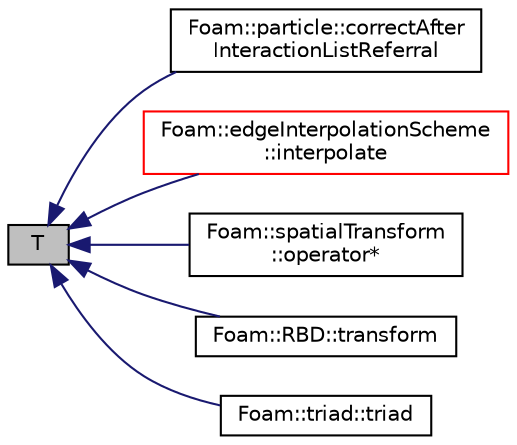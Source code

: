 digraph "T"
{
  bgcolor="transparent";
  edge [fontname="Helvetica",fontsize="10",labelfontname="Helvetica",labelfontsize="10"];
  node [fontname="Helvetica",fontsize="10",shape=record];
  rankdir="LR";
  Node1 [label="T",height=0.2,width=0.4,color="black", fillcolor="grey75", style="filled" fontcolor="black"];
  Node1 -> Node2 [dir="back",color="midnightblue",fontsize="10",style="solid",fontname="Helvetica"];
  Node2 [label="Foam::particle::correctAfter\lInteractionListReferral",height=0.2,width=0.4,color="black",URL="$classFoam_1_1particle.html#a006913415e0ab060b41a65c7d5fc20b4",tooltip="Correct the topology after referral. The particle may still be. "];
  Node1 -> Node3 [dir="back",color="midnightblue",fontsize="10",style="solid",fontname="Helvetica"];
  Node3 [label="Foam::edgeInterpolationScheme\l::interpolate",height=0.2,width=0.4,color="red",URL="$classFoam_1_1edgeInterpolationScheme.html#a2dec8375b032d3d8333726e8810159b6",tooltip="Return the face-interpolate of the given cell field. "];
  Node1 -> Node4 [dir="back",color="midnightblue",fontsize="10",style="solid",fontname="Helvetica"];
  Node4 [label="Foam::spatialTransform\l::operator*",height=0.2,width=0.4,color="black",URL="$classFoam_1_1spatialTransform.html#a8404ed1bac6c5022c17100fb052cb9c7",tooltip="Return the dual transformation tensor ^B{X^*}_A. "];
  Node1 -> Node5 [dir="back",color="midnightblue",fontsize="10",style="solid",fontname="Helvetica"];
  Node5 [label="Foam::RBD::transform",height=0.2,width=0.4,color="black",URL="$namespaceFoam_1_1RBD.html#a10dd9bca0bf36e563d863b8aaec9aa00",tooltip="Return (^BX_A)^* I ^AX_B. "];
  Node1 -> Node6 [dir="back",color="midnightblue",fontsize="10",style="solid",fontname="Helvetica"];
  Node6 [label="Foam::triad::triad",height=0.2,width=0.4,color="black",URL="$classFoam_1_1triad.html#a6ec3eb32ac14742660a8a2a757cdd55f",tooltip="Construct from a quaternion. "];
}
